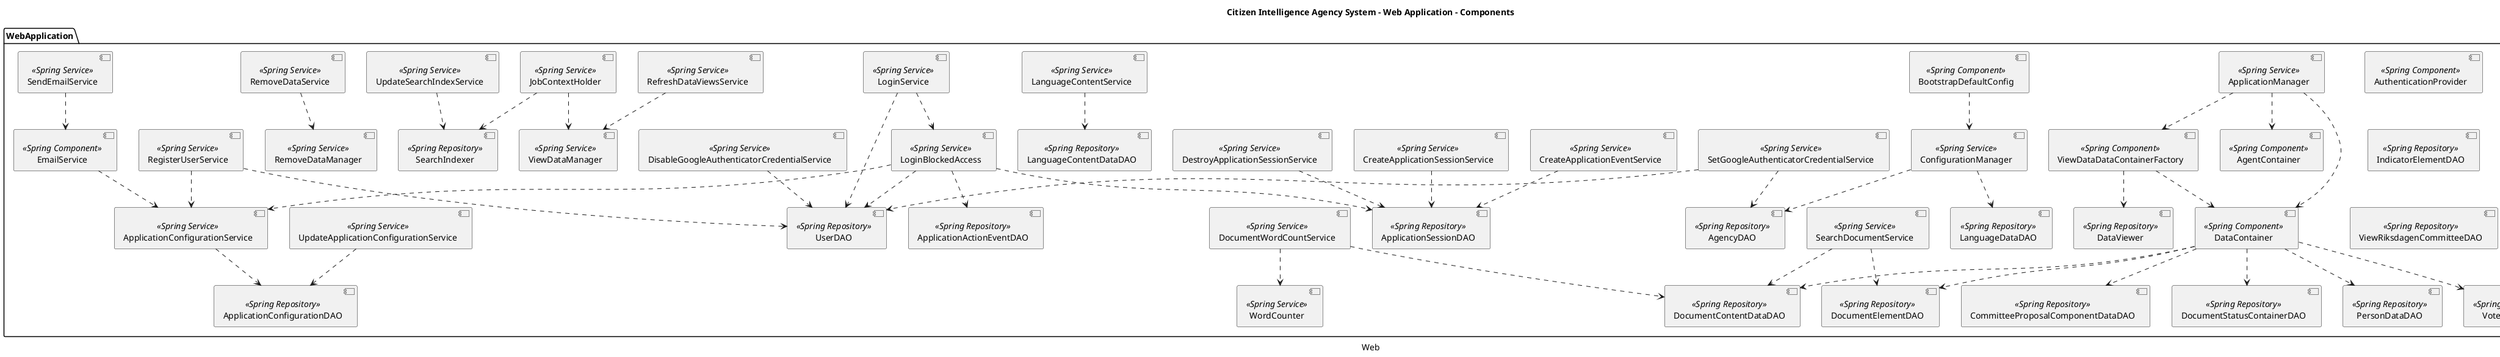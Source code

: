 @startuml
title Citizen Intelligence Agency System - Web Application - Components
caption Web
package WebApplication {
  component "AgencyDAO" <<Spring Repository>> as 47
  component "AgentContainer" <<Spring Component>> as 35
  component "ApplicationActionEventDAO" <<Spring Repository>> as 45
  component "ApplicationConfigurationDAO" <<Spring Repository>> as 50
  component "ApplicationConfigurationService" <<Spring Service>> as 17
  component "ApplicationManager" <<Spring Service>> as 31
  component "ApplicationSessionDAO" <<Spring Repository>> as 52
  component "AuthenticationProvider" <<Spring Component>> as 38
  component "BootstrapDefaultConfig" <<Spring Component>> as 34
  component "CommitteeProposalComponentDataDAO" <<Spring Repository>> as 43
  component "ConfigurationManager" <<Spring Service>> as 33
  component "CountryElementDAO" <<Spring Repository>> as 57
  component "CreateApplicationEventService" <<Spring Service>> as 29
  component "CreateApplicationSessionService" <<Spring Service>> as 24
  component "DataContainer" <<Spring Component>> as 36
  component "DataDAO" <<Spring Repository>> as 41
  component "DataViewer" <<Spring Repository>> as 60
  component "DestroyApplicationSessionService" <<Spring Service>> as 20
  component "DisableGoogleAuthenticatorCredentialService" <<Spring Service>> as 18
  component "DocumentContentDataDAO" <<Spring Repository>> as 49
  component "DocumentElementDAO" <<Spring Repository>> as 44
  component "DocumentStatusContainerDAO" <<Spring Repository>> as 42
  component "DocumentWordCountService" <<Spring Service>> as 32
  component "EmailService" <<Spring Component>> as 37
  component "IndicatorElementDAO" <<Spring Repository>> as 61
  component "JobContextHolder" <<Spring Service>> as 12
  component "LanguageContentDataDAO" <<Spring Repository>> as 58
  component "LanguageContentService" <<Spring Service>> as 26
  component "LanguageDataDAO" <<Spring Repository>> as 48
  component "LoginBlockedAccess" <<Spring Service>> as 11
  component "LoginService" <<Spring Service>> as 16
  component "LogoutService" <<Spring Service>> as 27
  component "PersonDataDAO" <<Spring Repository>> as 51
  component "RefreshDataViewsService" <<Spring Service>> as 23
  component "RegisterUserService" <<Spring Service>> as 21
  component "RemoveDataManager" <<Spring Service>> as 22
  component "RemoveDataService" <<Spring Service>> as 30
  component "SearchDocumentService" <<Spring Service>> as 14
  component "SearchIndexer" <<Spring Repository>> as 55
  component "SendEmailService" <<Spring Service>> as 10
  component "SetGoogleAuthenticatorCredentialService" <<Spring Service>> as 19
  component "SwedenPoliticalPartyDAO" <<Spring Repository>> as 56
  component "UpdateApplicationConfigurationService" <<Spring Service>> as 28
  component "UpdateSearchIndexService" <<Spring Service>> as 25
  component "UserDAO" <<Spring Repository>> as 54
  component "ViewDataDataContainerFactory" <<Spring Component>> as 40
  component "ViewDataManager" <<Spring Service>> as 13
  component "ViewRiksdagenCommitteeDAO" <<Spring Repository>> as 53
  component "ViewRiksdagenMinistryDAO" <<Spring Repository>> as 46
  component "VoteDataDAO" <<Spring Repository>> as 59
  component "WordCounter" <<Spring Service>> as 15
}
17 ..> 50 
31 ..> 35 
31 ..> 36 
31 ..> 40 
34 ..> 33 
33 ..> 47 
33 ..> 48 
29 ..> 52 
24 ..> 52 
36 ..> 43 
36 ..> 49 
36 ..> 44 
36 ..> 42 
36 ..> 51 
36 ..> 59 
20 ..> 52 
18 ..> 54 
32 ..> 49 
32 ..> 15 
37 ..> 17 
12 ..> 55 
12 ..> 13 
26 ..> 58 
11 ..> 45 
11 ..> 17 
11 ..> 52 
11 ..> 54 
16 ..> 11 
16 ..> 54 
23 ..> 13 
21 ..> 17 
21 ..> 54 
30 ..> 22 
14 ..> 49 
14 ..> 44 
10 ..> 37 
19 ..> 47 
19 ..> 54 
28 ..> 50 
25 ..> 55 
40 ..> 36 
40 ..> 60 
@enduml